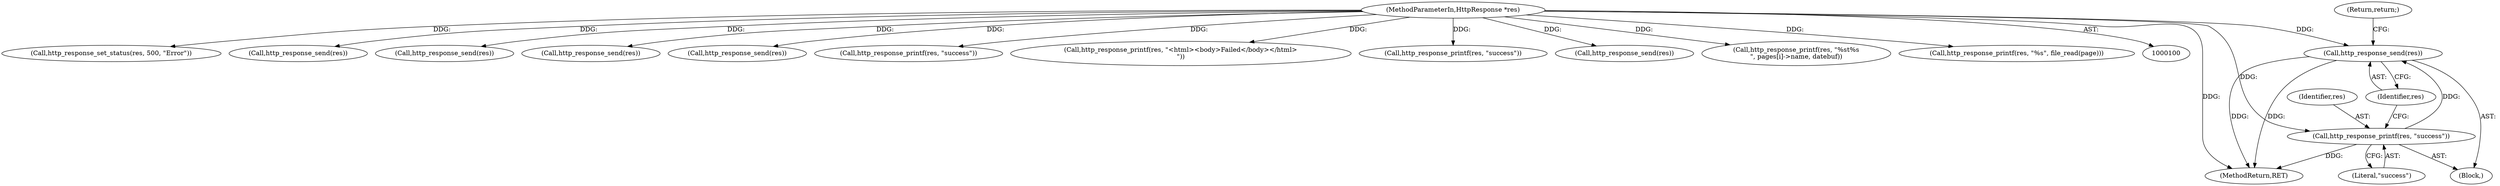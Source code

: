 digraph "0_didiwiki_5e5c796617e1712905dc5462b94bd5e6c08d15ea_0@API" {
"1000235" [label="(Call,http_response_send(res))"];
"1000232" [label="(Call,http_response_printf(res, \"success\"))"];
"1000102" [label="(MethodParameterIn,HttpResponse *res)"];
"1000357" [label="(Call,http_response_set_status(res, 500, \"Error\"))"];
"1000367" [label="(MethodReturn,RET)"];
"1000274" [label="(Call,http_response_send(res))"];
"1000197" [label="(Call,http_response_send(res))"];
"1000152" [label="(Call,http_response_send(res))"];
"1000354" [label="(Call,http_response_send(res))"];
"1000231" [label="(Block,)"];
"1000194" [label="(Call,http_response_printf(res, \"success\"))"];
"1000234" [label="(Literal,\"success\")"];
"1000361" [label="(Call,http_response_printf(res, \"<html><body>Failed</body></html>\n\"))"];
"1000271" [label="(Call,http_response_printf(res, \"success\"))"];
"1000237" [label="(Return,return;)"];
"1000364" [label="(Call,http_response_send(res))"];
"1000232" [label="(Call,http_response_printf(res, \"success\"))"];
"1000345" [label="(Call,http_response_printf(res, \"%s\t%s\n\", pages[i]->name, datebuf))"];
"1000233" [label="(Identifier,res)"];
"1000102" [label="(MethodParameterIn,HttpResponse *res)"];
"1000235" [label="(Call,http_response_send(res))"];
"1000236" [label="(Identifier,res)"];
"1000147" [label="(Call,http_response_printf(res, \"%s\", file_read(page)))"];
"1000235" -> "1000231"  [label="AST: "];
"1000235" -> "1000236"  [label="CFG: "];
"1000236" -> "1000235"  [label="AST: "];
"1000237" -> "1000235"  [label="CFG: "];
"1000235" -> "1000367"  [label="DDG: "];
"1000235" -> "1000367"  [label="DDG: "];
"1000232" -> "1000235"  [label="DDG: "];
"1000102" -> "1000235"  [label="DDG: "];
"1000232" -> "1000231"  [label="AST: "];
"1000232" -> "1000234"  [label="CFG: "];
"1000233" -> "1000232"  [label="AST: "];
"1000234" -> "1000232"  [label="AST: "];
"1000236" -> "1000232"  [label="CFG: "];
"1000232" -> "1000367"  [label="DDG: "];
"1000102" -> "1000232"  [label="DDG: "];
"1000102" -> "1000100"  [label="AST: "];
"1000102" -> "1000367"  [label="DDG: "];
"1000102" -> "1000147"  [label="DDG: "];
"1000102" -> "1000152"  [label="DDG: "];
"1000102" -> "1000194"  [label="DDG: "];
"1000102" -> "1000197"  [label="DDG: "];
"1000102" -> "1000271"  [label="DDG: "];
"1000102" -> "1000274"  [label="DDG: "];
"1000102" -> "1000345"  [label="DDG: "];
"1000102" -> "1000354"  [label="DDG: "];
"1000102" -> "1000357"  [label="DDG: "];
"1000102" -> "1000361"  [label="DDG: "];
"1000102" -> "1000364"  [label="DDG: "];
}
